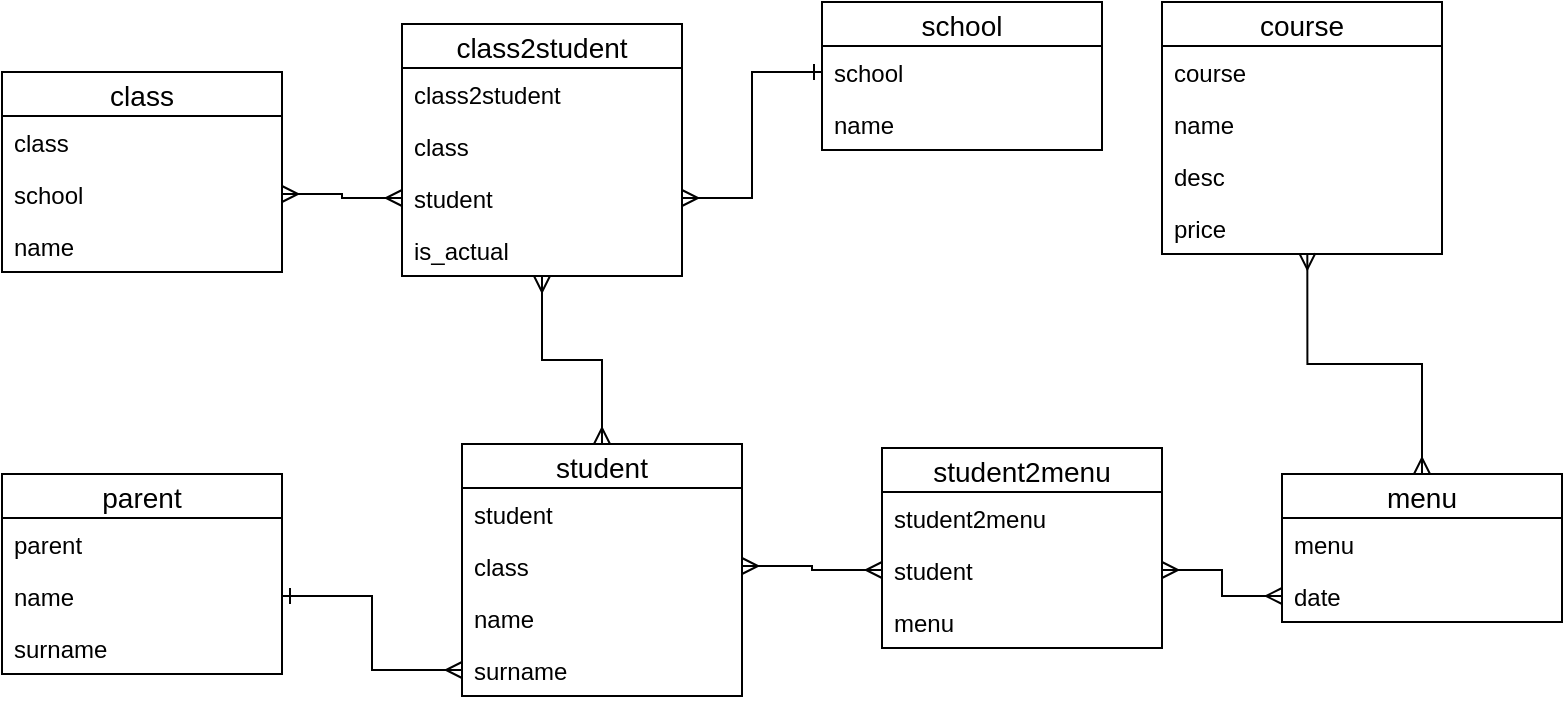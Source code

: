<mxfile version="11.1.4" type="device"><diagram id="JUQ_zb5Z-8UvaZZJnOcO" name="Page-1"><mxGraphModel dx="782" dy="418" grid="1" gridSize="10" guides="1" tooltips="1" connect="1" arrows="1" fold="1" page="1" pageScale="1" pageWidth="827" pageHeight="1169" math="0" shadow="0"><root><mxCell id="0"/><mxCell id="1" parent="0"/><mxCell id="TGyT0iq0EA-JaKilVbzc-13" value="school" style="swimlane;fontStyle=0;childLayout=stackLayout;horizontal=1;startSize=22;fillColor=none;horizontalStack=0;resizeParent=1;resizeParentMax=0;resizeLast=0;collapsible=1;marginBottom=0;swimlaneFillColor=#ffffff;align=center;fontSize=14;" vertex="1" parent="1"><mxGeometry x="440" y="50" width="140" height="74" as="geometry"/></mxCell><mxCell id="TGyT0iq0EA-JaKilVbzc-15" value="school" style="text;strokeColor=none;fillColor=none;spacingLeft=4;spacingRight=4;overflow=hidden;rotatable=0;points=[[0,0.5],[1,0.5]];portConstraint=eastwest;fontSize=12;" vertex="1" parent="TGyT0iq0EA-JaKilVbzc-13"><mxGeometry y="22" width="140" height="26" as="geometry"/></mxCell><mxCell id="TGyT0iq0EA-JaKilVbzc-16" value="name" style="text;strokeColor=none;fillColor=none;spacingLeft=4;spacingRight=4;overflow=hidden;rotatable=0;points=[[0,0.5],[1,0.5]];portConstraint=eastwest;fontSize=12;" vertex="1" parent="TGyT0iq0EA-JaKilVbzc-13"><mxGeometry y="48" width="140" height="26" as="geometry"/></mxCell><mxCell id="TGyT0iq0EA-JaKilVbzc-40" style="edgeStyle=orthogonalEdgeStyle;rounded=0;orthogonalLoop=1;jettySize=auto;html=1;exitX=1;exitY=0.5;exitDx=0;exitDy=0;entryX=0;entryY=0.5;entryDx=0;entryDy=0;endArrow=ERone;endFill=0;startArrow=ERmany;startFill=0;" edge="1" parent="1" source="TGyT0iq0EA-JaKilVbzc-19" target="TGyT0iq0EA-JaKilVbzc-15"><mxGeometry relative="1" as="geometry"/></mxCell><mxCell id="TGyT0iq0EA-JaKilVbzc-17" value="class2student" style="swimlane;fontStyle=0;childLayout=stackLayout;horizontal=1;startSize=22;fillColor=none;horizontalStack=0;resizeParent=1;resizeParentMax=0;resizeLast=0;collapsible=1;marginBottom=0;swimlaneFillColor=#ffffff;align=center;fontSize=14;" vertex="1" parent="1"><mxGeometry x="230" y="61" width="140" height="126" as="geometry"><mxRectangle x="250" y="83" width="120" height="22" as="alternateBounds"/></mxGeometry></mxCell><mxCell id="TGyT0iq0EA-JaKilVbzc-20" value="class2student" style="text;strokeColor=none;fillColor=none;spacingLeft=4;spacingRight=4;overflow=hidden;rotatable=0;points=[[0,0.5],[1,0.5]];portConstraint=eastwest;fontSize=12;" vertex="1" parent="TGyT0iq0EA-JaKilVbzc-17"><mxGeometry y="22" width="140" height="26" as="geometry"/></mxCell><mxCell id="TGyT0iq0EA-JaKilVbzc-18" value="class" style="text;strokeColor=none;fillColor=none;spacingLeft=4;spacingRight=4;overflow=hidden;rotatable=0;points=[[0,0.5],[1,0.5]];portConstraint=eastwest;fontSize=12;" vertex="1" parent="TGyT0iq0EA-JaKilVbzc-17"><mxGeometry y="48" width="140" height="26" as="geometry"/></mxCell><mxCell id="TGyT0iq0EA-JaKilVbzc-19" value="student" style="text;strokeColor=none;fillColor=none;spacingLeft=4;spacingRight=4;overflow=hidden;rotatable=0;points=[[0,0.5],[1,0.5]];portConstraint=eastwest;fontSize=12;" vertex="1" parent="TGyT0iq0EA-JaKilVbzc-17"><mxGeometry y="74" width="140" height="26" as="geometry"/></mxCell><mxCell id="TGyT0iq0EA-JaKilVbzc-63" value="is_actual" style="text;strokeColor=none;fillColor=none;spacingLeft=4;spacingRight=4;overflow=hidden;rotatable=0;points=[[0,0.5],[1,0.5]];portConstraint=eastwest;fontSize=12;" vertex="1" parent="TGyT0iq0EA-JaKilVbzc-17"><mxGeometry y="100" width="140" height="26" as="geometry"/></mxCell><mxCell id="TGyT0iq0EA-JaKilVbzc-42" style="edgeStyle=orthogonalEdgeStyle;rounded=0;orthogonalLoop=1;jettySize=auto;html=1;exitX=0.5;exitY=0;exitDx=0;exitDy=0;startArrow=ERmany;startFill=0;endArrow=ERmany;endFill=0;entryX=0.5;entryY=1;entryDx=0;entryDy=0;" edge="1" parent="1" source="TGyT0iq0EA-JaKilVbzc-21" target="TGyT0iq0EA-JaKilVbzc-17"><mxGeometry relative="1" as="geometry"><mxPoint x="280" y="210" as="targetPoint"/></mxGeometry></mxCell><mxCell id="TGyT0iq0EA-JaKilVbzc-21" value="student" style="swimlane;fontStyle=0;childLayout=stackLayout;horizontal=1;startSize=22;fillColor=none;horizontalStack=0;resizeParent=1;resizeParentMax=0;resizeLast=0;collapsible=1;marginBottom=0;swimlaneFillColor=#ffffff;align=center;fontSize=14;" vertex="1" parent="1"><mxGeometry x="260" y="271" width="140" height="126" as="geometry"/></mxCell><mxCell id="TGyT0iq0EA-JaKilVbzc-23" value="student" style="text;strokeColor=none;fillColor=none;spacingLeft=4;spacingRight=4;overflow=hidden;rotatable=0;points=[[0,0.5],[1,0.5]];portConstraint=eastwest;fontSize=12;" vertex="1" parent="TGyT0iq0EA-JaKilVbzc-21"><mxGeometry y="22" width="140" height="26" as="geometry"/></mxCell><mxCell id="TGyT0iq0EA-JaKilVbzc-22" value="class" style="text;strokeColor=none;fillColor=none;spacingLeft=4;spacingRight=4;overflow=hidden;rotatable=0;points=[[0,0.5],[1,0.5]];portConstraint=eastwest;fontSize=12;" vertex="1" parent="TGyT0iq0EA-JaKilVbzc-21"><mxGeometry y="48" width="140" height="26" as="geometry"/></mxCell><mxCell id="TGyT0iq0EA-JaKilVbzc-24" value="name" style="text;strokeColor=none;fillColor=none;spacingLeft=4;spacingRight=4;overflow=hidden;rotatable=0;points=[[0,0.5],[1,0.5]];portConstraint=eastwest;fontSize=12;" vertex="1" parent="TGyT0iq0EA-JaKilVbzc-21"><mxGeometry y="74" width="140" height="26" as="geometry"/></mxCell><mxCell id="TGyT0iq0EA-JaKilVbzc-25" value="surname" style="text;strokeColor=none;fillColor=none;spacingLeft=4;spacingRight=4;overflow=hidden;rotatable=0;points=[[0,0.5],[1,0.5]];portConstraint=eastwest;fontSize=12;" vertex="1" parent="TGyT0iq0EA-JaKilVbzc-21"><mxGeometry y="100" width="140" height="26" as="geometry"/></mxCell><mxCell id="TGyT0iq0EA-JaKilVbzc-26" value="student2menu" style="swimlane;fontStyle=0;childLayout=stackLayout;horizontal=1;startSize=22;fillColor=none;horizontalStack=0;resizeParent=1;resizeParentMax=0;resizeLast=0;collapsible=1;marginBottom=0;swimlaneFillColor=#ffffff;align=center;fontSize=14;" vertex="1" parent="1"><mxGeometry x="470" y="273" width="140" height="100" as="geometry"/></mxCell><mxCell id="TGyT0iq0EA-JaKilVbzc-27" value="student2menu" style="text;strokeColor=none;fillColor=none;spacingLeft=4;spacingRight=4;overflow=hidden;rotatable=0;points=[[0,0.5],[1,0.5]];portConstraint=eastwest;fontSize=12;" vertex="1" parent="TGyT0iq0EA-JaKilVbzc-26"><mxGeometry y="22" width="140" height="26" as="geometry"/></mxCell><mxCell id="TGyT0iq0EA-JaKilVbzc-28" value="student" style="text;strokeColor=none;fillColor=none;spacingLeft=4;spacingRight=4;overflow=hidden;rotatable=0;points=[[0,0.5],[1,0.5]];portConstraint=eastwest;fontSize=12;" vertex="1" parent="TGyT0iq0EA-JaKilVbzc-26"><mxGeometry y="48" width="140" height="26" as="geometry"/></mxCell><mxCell id="TGyT0iq0EA-JaKilVbzc-29" value="menu" style="text;strokeColor=none;fillColor=none;spacingLeft=4;spacingRight=4;overflow=hidden;rotatable=0;points=[[0,0.5],[1,0.5]];portConstraint=eastwest;fontSize=12;" vertex="1" parent="TGyT0iq0EA-JaKilVbzc-26"><mxGeometry y="74" width="140" height="26" as="geometry"/></mxCell><mxCell id="TGyT0iq0EA-JaKilVbzc-31" value="menu" style="swimlane;fontStyle=0;childLayout=stackLayout;horizontal=1;startSize=22;fillColor=none;horizontalStack=0;resizeParent=1;resizeParentMax=0;resizeLast=0;collapsible=1;marginBottom=0;swimlaneFillColor=#ffffff;align=center;fontSize=14;" vertex="1" parent="1"><mxGeometry x="670" y="286" width="140" height="74" as="geometry"/></mxCell><mxCell id="TGyT0iq0EA-JaKilVbzc-32" value="menu" style="text;strokeColor=none;fillColor=none;spacingLeft=4;spacingRight=4;overflow=hidden;rotatable=0;points=[[0,0.5],[1,0.5]];portConstraint=eastwest;fontSize=12;" vertex="1" parent="TGyT0iq0EA-JaKilVbzc-31"><mxGeometry y="22" width="140" height="26" as="geometry"/></mxCell><mxCell id="TGyT0iq0EA-JaKilVbzc-34" value="date" style="text;strokeColor=none;fillColor=none;spacingLeft=4;spacingRight=4;overflow=hidden;rotatable=0;points=[[0,0.5],[1,0.5]];portConstraint=eastwest;fontSize=12;" vertex="1" parent="TGyT0iq0EA-JaKilVbzc-31"><mxGeometry y="48" width="140" height="26" as="geometry"/></mxCell><mxCell id="TGyT0iq0EA-JaKilVbzc-35" value="course" style="swimlane;fontStyle=0;childLayout=stackLayout;horizontal=1;startSize=22;fillColor=none;horizontalStack=0;resizeParent=1;resizeParentMax=0;resizeLast=0;collapsible=1;marginBottom=0;swimlaneFillColor=#ffffff;align=center;fontSize=14;" vertex="1" parent="1"><mxGeometry x="610" y="50" width="140" height="126" as="geometry"/></mxCell><mxCell id="TGyT0iq0EA-JaKilVbzc-37" value="course" style="text;strokeColor=none;fillColor=none;spacingLeft=4;spacingRight=4;overflow=hidden;rotatable=0;points=[[0,0.5],[1,0.5]];portConstraint=eastwest;fontSize=12;" vertex="1" parent="TGyT0iq0EA-JaKilVbzc-35"><mxGeometry y="22" width="140" height="26" as="geometry"/></mxCell><mxCell id="TGyT0iq0EA-JaKilVbzc-36" value="name" style="text;strokeColor=none;fillColor=none;spacingLeft=4;spacingRight=4;overflow=hidden;rotatable=0;points=[[0,0.5],[1,0.5]];portConstraint=eastwest;fontSize=12;" vertex="1" parent="TGyT0iq0EA-JaKilVbzc-35"><mxGeometry y="48" width="140" height="26" as="geometry"/></mxCell><mxCell id="TGyT0iq0EA-JaKilVbzc-51" value="desc" style="text;strokeColor=none;fillColor=none;spacingLeft=4;spacingRight=4;overflow=hidden;rotatable=0;points=[[0,0.5],[1,0.5]];portConstraint=eastwest;fontSize=12;" vertex="1" parent="TGyT0iq0EA-JaKilVbzc-35"><mxGeometry y="74" width="140" height="26" as="geometry"/></mxCell><mxCell id="TGyT0iq0EA-JaKilVbzc-38" value="price" style="text;strokeColor=none;fillColor=none;spacingLeft=4;spacingRight=4;overflow=hidden;rotatable=0;points=[[0,0.5],[1,0.5]];portConstraint=eastwest;fontSize=12;" vertex="1" parent="TGyT0iq0EA-JaKilVbzc-35"><mxGeometry y="100" width="140" height="26" as="geometry"/></mxCell><mxCell id="TGyT0iq0EA-JaKilVbzc-44" style="edgeStyle=orthogonalEdgeStyle;rounded=0;orthogonalLoop=1;jettySize=auto;html=1;exitX=0.519;exitY=0.987;exitDx=0;exitDy=0;entryX=0.5;entryY=0;entryDx=0;entryDy=0;startArrow=ERmany;startFill=0;endArrow=ERmany;endFill=0;exitPerimeter=0;" edge="1" parent="1" source="TGyT0iq0EA-JaKilVbzc-38" target="TGyT0iq0EA-JaKilVbzc-31"><mxGeometry relative="1" as="geometry"/></mxCell><mxCell id="TGyT0iq0EA-JaKilVbzc-45" style="edgeStyle=orthogonalEdgeStyle;rounded=0;orthogonalLoop=1;jettySize=auto;html=1;exitX=0;exitY=0.5;exitDx=0;exitDy=0;startArrow=ERmany;startFill=0;endArrow=ERmany;endFill=0;" edge="1" parent="1" source="TGyT0iq0EA-JaKilVbzc-34" target="TGyT0iq0EA-JaKilVbzc-28"><mxGeometry relative="1" as="geometry"><mxPoint x="620" y="288" as="sourcePoint"/></mxGeometry></mxCell><mxCell id="TGyT0iq0EA-JaKilVbzc-46" style="edgeStyle=orthogonalEdgeStyle;rounded=0;orthogonalLoop=1;jettySize=auto;html=1;exitX=1;exitY=0.5;exitDx=0;exitDy=0;entryX=0;entryY=0.5;entryDx=0;entryDy=0;startArrow=ERmany;startFill=0;endArrow=ERmany;endFill=0;" edge="1" parent="1" source="TGyT0iq0EA-JaKilVbzc-22" target="TGyT0iq0EA-JaKilVbzc-28"><mxGeometry relative="1" as="geometry"/></mxCell><mxCell id="TGyT0iq0EA-JaKilVbzc-52" value="parent" style="swimlane;fontStyle=0;childLayout=stackLayout;horizontal=1;startSize=22;fillColor=none;horizontalStack=0;resizeParent=1;resizeParentMax=0;resizeLast=0;collapsible=1;marginBottom=0;swimlaneFillColor=#ffffff;align=center;fontSize=14;" vertex="1" parent="1"><mxGeometry x="30" y="286" width="140" height="100" as="geometry"/></mxCell><mxCell id="TGyT0iq0EA-JaKilVbzc-53" value="parent" style="text;strokeColor=none;fillColor=none;spacingLeft=4;spacingRight=4;overflow=hidden;rotatable=0;points=[[0,0.5],[1,0.5]];portConstraint=eastwest;fontSize=12;" vertex="1" parent="TGyT0iq0EA-JaKilVbzc-52"><mxGeometry y="22" width="140" height="26" as="geometry"/></mxCell><mxCell id="TGyT0iq0EA-JaKilVbzc-55" value="name" style="text;strokeColor=none;fillColor=none;spacingLeft=4;spacingRight=4;overflow=hidden;rotatable=0;points=[[0,0.5],[1,0.5]];portConstraint=eastwest;fontSize=12;" vertex="1" parent="TGyT0iq0EA-JaKilVbzc-52"><mxGeometry y="48" width="140" height="26" as="geometry"/></mxCell><mxCell id="TGyT0iq0EA-JaKilVbzc-56" value="surname" style="text;strokeColor=none;fillColor=none;spacingLeft=4;spacingRight=4;overflow=hidden;rotatable=0;points=[[0,0.5],[1,0.5]];portConstraint=eastwest;fontSize=12;" vertex="1" parent="TGyT0iq0EA-JaKilVbzc-52"><mxGeometry y="74" width="140" height="26" as="geometry"/></mxCell><mxCell id="TGyT0iq0EA-JaKilVbzc-57" style="edgeStyle=orthogonalEdgeStyle;rounded=0;orthogonalLoop=1;jettySize=auto;html=1;entryX=1;entryY=0.5;entryDx=0;entryDy=0;startArrow=ERmany;startFill=0;endArrow=ERone;endFill=0;" edge="1" parent="1" source="TGyT0iq0EA-JaKilVbzc-25" target="TGyT0iq0EA-JaKilVbzc-55"><mxGeometry relative="1" as="geometry"/></mxCell><mxCell id="TGyT0iq0EA-JaKilVbzc-58" value="class" style="swimlane;fontStyle=0;childLayout=stackLayout;horizontal=1;startSize=22;fillColor=none;horizontalStack=0;resizeParent=1;resizeParentMax=0;resizeLast=0;collapsible=1;marginBottom=0;swimlaneFillColor=#ffffff;align=center;fontSize=14;" vertex="1" parent="1"><mxGeometry x="30" y="85" width="140" height="100" as="geometry"/></mxCell><mxCell id="TGyT0iq0EA-JaKilVbzc-59" value="class" style="text;strokeColor=none;fillColor=none;spacingLeft=4;spacingRight=4;overflow=hidden;rotatable=0;points=[[0,0.5],[1,0.5]];portConstraint=eastwest;fontSize=12;" vertex="1" parent="TGyT0iq0EA-JaKilVbzc-58"><mxGeometry y="22" width="140" height="26" as="geometry"/></mxCell><mxCell id="TGyT0iq0EA-JaKilVbzc-60" value="school" style="text;strokeColor=none;fillColor=none;spacingLeft=4;spacingRight=4;overflow=hidden;rotatable=0;points=[[0,0.5],[1,0.5]];portConstraint=eastwest;fontSize=12;" vertex="1" parent="TGyT0iq0EA-JaKilVbzc-58"><mxGeometry y="48" width="140" height="26" as="geometry"/></mxCell><mxCell id="TGyT0iq0EA-JaKilVbzc-61" value="name" style="text;strokeColor=none;fillColor=none;spacingLeft=4;spacingRight=4;overflow=hidden;rotatable=0;points=[[0,0.5],[1,0.5]];portConstraint=eastwest;fontSize=12;" vertex="1" parent="TGyT0iq0EA-JaKilVbzc-58"><mxGeometry y="74" width="140" height="26" as="geometry"/></mxCell><mxCell id="TGyT0iq0EA-JaKilVbzc-62" style="edgeStyle=orthogonalEdgeStyle;rounded=0;orthogonalLoop=1;jettySize=auto;html=1;exitX=1;exitY=0.5;exitDx=0;exitDy=0;entryX=0;entryY=0.5;entryDx=0;entryDy=0;startArrow=ERmany;startFill=0;endArrow=ERmany;endFill=0;" edge="1" parent="1" source="TGyT0iq0EA-JaKilVbzc-60" target="TGyT0iq0EA-JaKilVbzc-19"><mxGeometry relative="1" as="geometry"/></mxCell></root></mxGraphModel></diagram></mxfile>